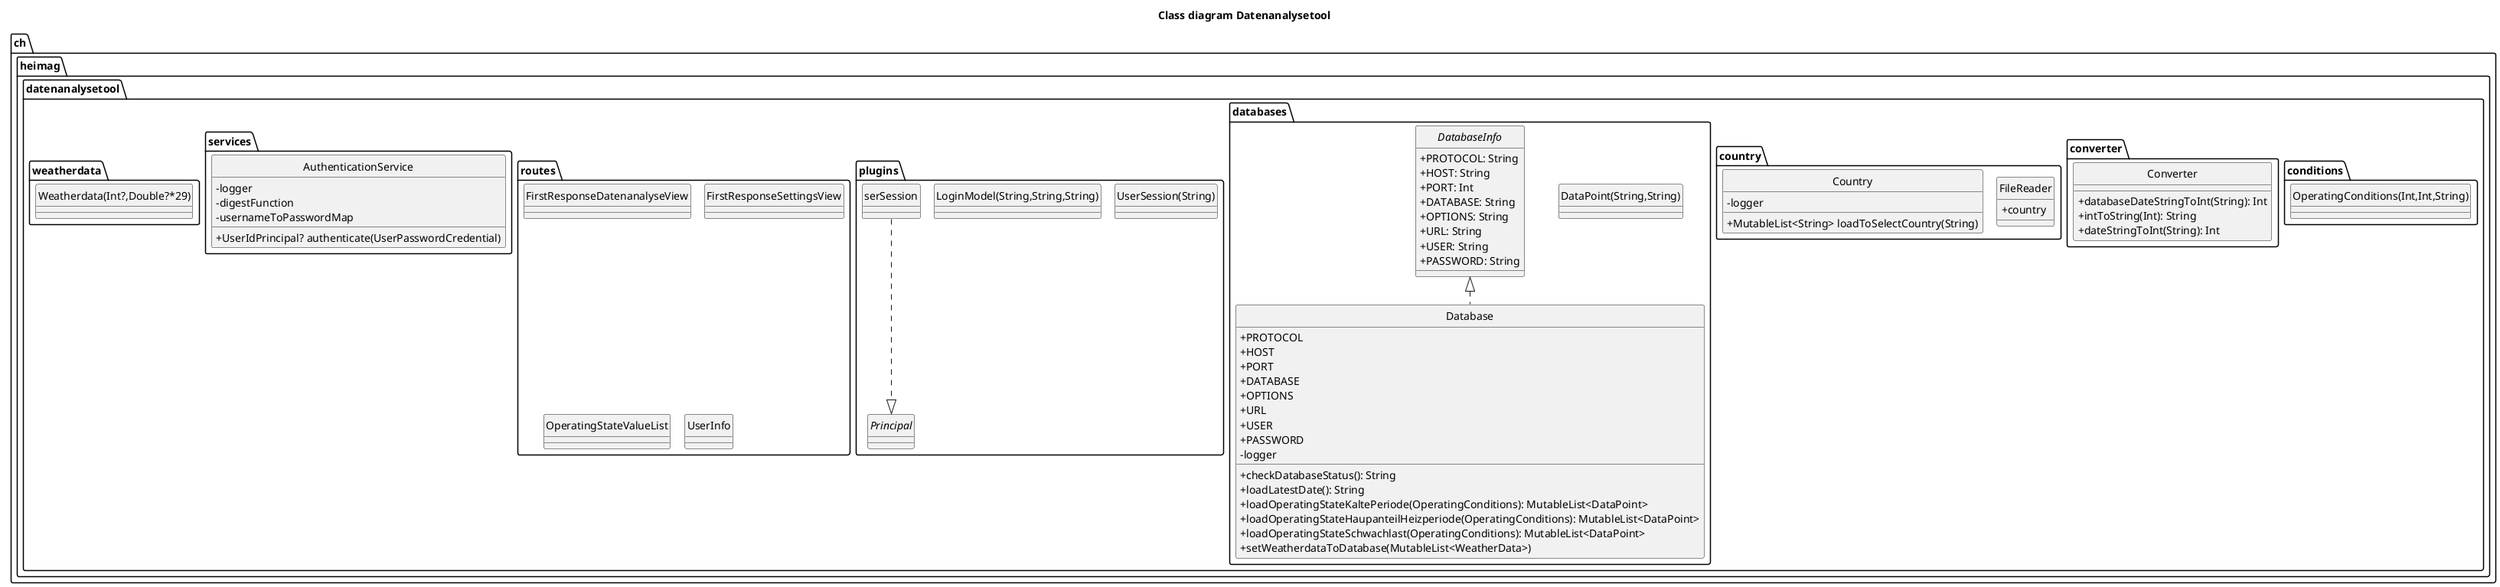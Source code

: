 @startuml
!pragma layout smetana
hide circle
skinparam classAttributeIconSize 0

title Class diagram Datenanalysetool


package ch.heimag.datenanalysetool.conditions {
    class OperatingConditions(Int,Int,String)
}

package ch.heimag.datenanalysetool.converter{
    class Converter {
        + databaseDateStringToInt(String): Int
        + intToString(Int): String
        + dateStringToInt(String): Int
    }
}

package ch.heimag.datenanalysetool.country {
    class FileReader{
        + country
    }

    class Country{
        -  logger
        + MutableList<String> loadToSelectCountry(String)
    }
}

package ch.heimag.datenanalysetool.databases {
    class DataPoint(String,String){}

    class Database {
        + PROTOCOL
        + HOST
        + PORT
        + DATABASE
        + OPTIONS
        + URL
        + USER
        + PASSWORD
        - logger

        + checkDatabaseStatus(): String
        + loadLatestDate(): String
        + loadOperatingStateKaltePeriode(OperatingConditions): MutableList<DataPoint>
        + loadOperatingStateHaupanteilHeizperiode(OperatingConditions): MutableList<DataPoint>
        + loadOperatingStateSchwachlast(OperatingConditions): MutableList<DataPoint>
        + setWeatherdataToDatabase(MutableList<WeatherData>)
    }


    interface DatabaseInfo {
        + PROTOCOL: String
        + HOST: String
        + PORT: Int
        + DATABASE: String
        + OPTIONS: String
        + URL: String
        + USER: String
        + PASSWORD: String
    }

    DatabaseInfo <|.. Database
}

package ch.heimag.datenanalysetool.plugins{
    class UserSession(String) {
    }

    class LoginModel(String,String,String) {
    }

    interface Principal{
    }

    Principal <|..UserSession
}

package ch.heimag.datenanalysetool.routes{
    class FirstResponseDatenanalyseView {
    }

    class FirstResponseSettingsView {
    }

    class OperatingStateValueList {
    }

    class UserInfo {
    }
}

package ch.heimag.datenanalysetool.services{
    class AuthenticationService {
          -  logger
          -  digestFunction
          -  usernameToPasswordMap
          + UserIdPrincipal? authenticate(UserPasswordCredential)
    }
}

package ch.heimag.datenanalysetool.weatherdata{
    class Weatherdata(Int?,Double?*29)
}

@enduml